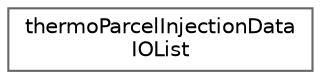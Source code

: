 digraph "Graphical Class Hierarchy"
{
 // LATEX_PDF_SIZE
  bgcolor="transparent";
  edge [fontname=Helvetica,fontsize=10,labelfontname=Helvetica,labelfontsize=10];
  node [fontname=Helvetica,fontsize=10,shape=box,height=0.2,width=0.4];
  rankdir="LR";
  Node0 [id="Node000000",label="thermoParcelInjectionData\lIOList",height=0.2,width=0.4,color="grey40", fillcolor="white", style="filled",URL="$classFoam_1_1thermoParcelInjectionDataIOList.html",tooltip=" "];
}
